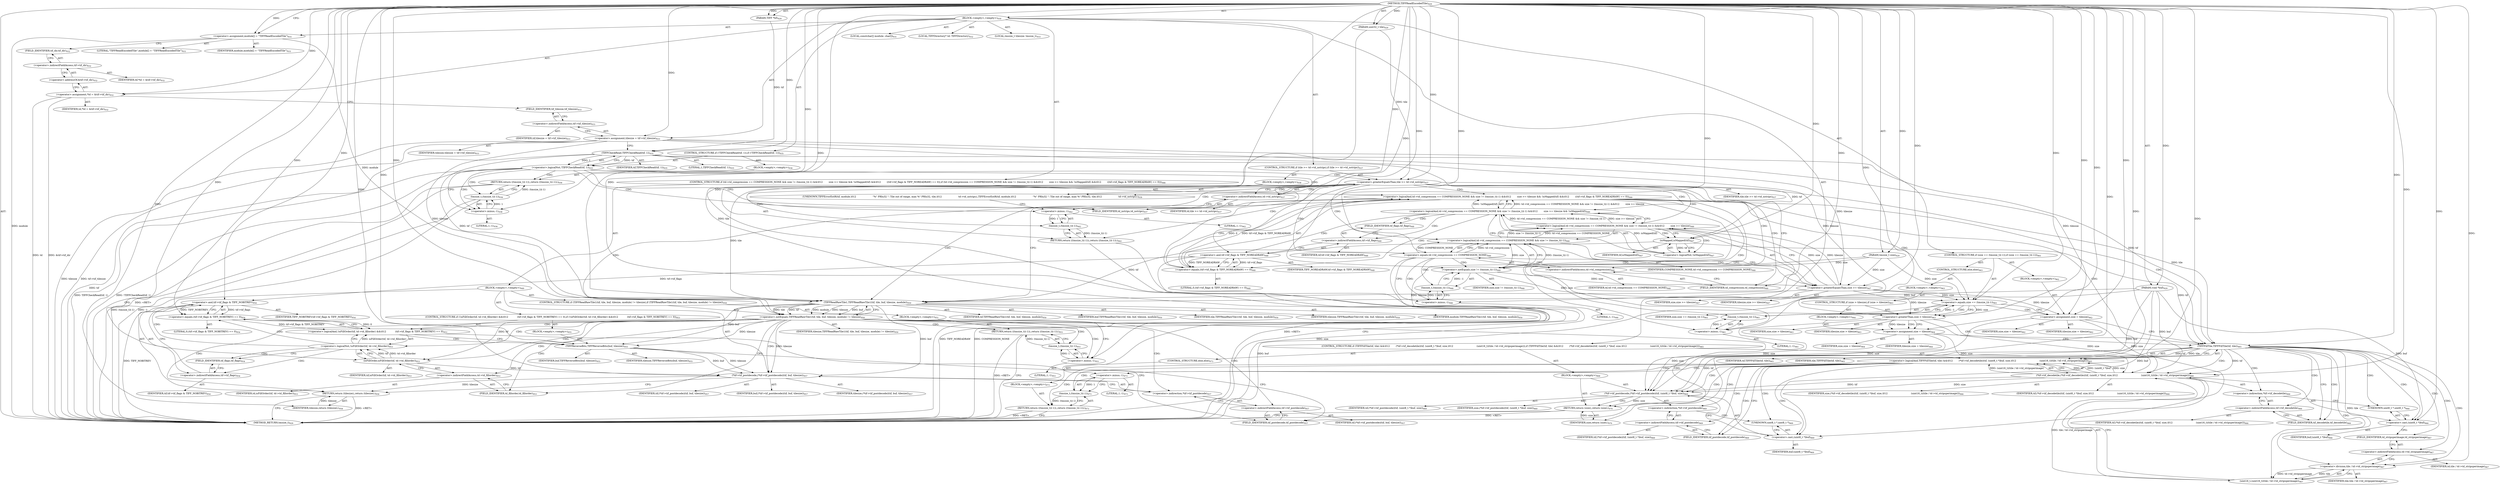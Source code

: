 digraph "TIFFReadEncodedTile" {  
"75968" [label = <(METHOD,TIFFReadEncodedTile)<SUB>929</SUB>> ]
"75969" [label = <(PARAM,TIFF *tif)<SUB>929</SUB>> ]
"75970" [label = <(PARAM,uint32_t tile)<SUB>929</SUB>> ]
"75971" [label = <(PARAM,void *buf)<SUB>929</SUB>> ]
"75972" [label = <(PARAM,tmsize_t size)<SUB>929</SUB>> ]
"75973" [label = <(BLOCK,&lt;empty&gt;,&lt;empty&gt;)<SUB>930</SUB>> ]
"75974" [label = <(LOCAL,constchar[] module: char[])<SUB>931</SUB>> ]
"75975" [label = <(&lt;operator&gt;.assignment,module[] = &quot;TIFFReadEncodedTile&quot;)<SUB>931</SUB>> ]
"75976" [label = <(IDENTIFIER,module,module[] = &quot;TIFFReadEncodedTile&quot;)<SUB>931</SUB>> ]
"75977" [label = <(LITERAL,&quot;TIFFReadEncodedTile&quot;,module[] = &quot;TIFFReadEncodedTile&quot;)<SUB>931</SUB>> ]
"75978" [label = <(LOCAL,TIFFDirectory* td: TIFFDirectory)<SUB>932</SUB>> ]
"75979" [label = <(&lt;operator&gt;.assignment,*td = &amp;tif-&gt;tif_dir)<SUB>932</SUB>> ]
"75980" [label = <(IDENTIFIER,td,*td = &amp;tif-&gt;tif_dir)<SUB>932</SUB>> ]
"75981" [label = <(&lt;operator&gt;.addressOf,&amp;tif-&gt;tif_dir)<SUB>932</SUB>> ]
"75982" [label = <(&lt;operator&gt;.indirectFieldAccess,tif-&gt;tif_dir)<SUB>932</SUB>> ]
"75983" [label = <(IDENTIFIER,tif,*td = &amp;tif-&gt;tif_dir)<SUB>932</SUB>> ]
"75984" [label = <(FIELD_IDENTIFIER,tif_dir,tif_dir)<SUB>932</SUB>> ]
"75985" [label = <(LOCAL,tmsize_t tilesize: tmsize_t)<SUB>933</SUB>> ]
"75986" [label = <(&lt;operator&gt;.assignment,tilesize = tif-&gt;tif_tilesize)<SUB>933</SUB>> ]
"75987" [label = <(IDENTIFIER,tilesize,tilesize = tif-&gt;tif_tilesize)<SUB>933</SUB>> ]
"75988" [label = <(&lt;operator&gt;.indirectFieldAccess,tif-&gt;tif_tilesize)<SUB>933</SUB>> ]
"75989" [label = <(IDENTIFIER,tif,tilesize = tif-&gt;tif_tilesize)<SUB>933</SUB>> ]
"75990" [label = <(FIELD_IDENTIFIER,tif_tilesize,tif_tilesize)<SUB>933</SUB>> ]
"75991" [label = <(CONTROL_STRUCTURE,if (!TIFFCheckRead(tif, 1)),if (!TIFFCheckRead(tif, 1)))<SUB>935</SUB>> ]
"75992" [label = <(&lt;operator&gt;.logicalNot,!TIFFCheckRead(tif, 1))<SUB>935</SUB>> ]
"75993" [label = <(TIFFCheckRead,TIFFCheckRead(tif, 1))<SUB>935</SUB>> ]
"75994" [label = <(IDENTIFIER,tif,TIFFCheckRead(tif, 1))<SUB>935</SUB>> ]
"75995" [label = <(LITERAL,1,TIFFCheckRead(tif, 1))<SUB>935</SUB>> ]
"75996" [label = <(BLOCK,&lt;empty&gt;,&lt;empty&gt;)<SUB>936</SUB>> ]
"75997" [label = <(RETURN,return ((tmsize_t)(-1));,return ((tmsize_t)(-1));)<SUB>936</SUB>> ]
"75998" [label = <(tmsize_t,(tmsize_t)(-1))<SUB>936</SUB>> ]
"75999" [label = <(&lt;operator&gt;.minus,-1)<SUB>936</SUB>> ]
"76000" [label = <(LITERAL,1,-1)<SUB>936</SUB>> ]
"76001" [label = <(CONTROL_STRUCTURE,if (tile &gt;= td-&gt;td_nstrips),if (tile &gt;= td-&gt;td_nstrips))<SUB>937</SUB>> ]
"76002" [label = <(&lt;operator&gt;.greaterEqualsThan,tile &gt;= td-&gt;td_nstrips)<SUB>937</SUB>> ]
"76003" [label = <(IDENTIFIER,tile,tile &gt;= td-&gt;td_nstrips)<SUB>937</SUB>> ]
"76004" [label = <(&lt;operator&gt;.indirectFieldAccess,td-&gt;td_nstrips)<SUB>937</SUB>> ]
"76005" [label = <(IDENTIFIER,td,tile &gt;= td-&gt;td_nstrips)<SUB>937</SUB>> ]
"76006" [label = <(FIELD_IDENTIFIER,td_nstrips,td_nstrips)<SUB>937</SUB>> ]
"76007" [label = <(BLOCK,&lt;empty&gt;,&lt;empty&gt;)<SUB>938</SUB>> ]
"76008" [label = <(UNKNOWN,TIFFErrorExtR(tif, module,\012                      &quot;%&quot; PRIu32 &quot;: Tile out of range, max %&quot; PRIu32, tile,\012                      td-&gt;td_nstrips);,TIFFErrorExtR(tif, module,\012                      &quot;%&quot; PRIu32 &quot;: Tile out of range, max %&quot; PRIu32, tile,\012                      td-&gt;td_nstrips);)<SUB>939</SUB>> ]
"76009" [label = <(RETURN,return ((tmsize_t)(-1));,return ((tmsize_t)(-1));)<SUB>942</SUB>> ]
"76010" [label = <(tmsize_t,(tmsize_t)(-1))<SUB>942</SUB>> ]
"76011" [label = <(&lt;operator&gt;.minus,-1)<SUB>942</SUB>> ]
"76012" [label = <(LITERAL,1,-1)<SUB>942</SUB>> ]
"76013" [label = <(CONTROL_STRUCTURE,if (td-&gt;td_compression == COMPRESSION_NONE &amp;&amp; size != (tmsize_t)(-1) &amp;&amp;\012        size &gt;= tilesize &amp;&amp; !isMapped(tif) &amp;&amp;\012        ((tif-&gt;tif_flags &amp; TIFF_NOREADRAW) == 0)),if (td-&gt;td_compression == COMPRESSION_NONE &amp;&amp; size != (tmsize_t)(-1) &amp;&amp;\012        size &gt;= tilesize &amp;&amp; !isMapped(tif) &amp;&amp;\012        ((tif-&gt;tif_flags &amp; TIFF_NOREADRAW) == 0)))<SUB>946</SUB>> ]
"76014" [label = <(&lt;operator&gt;.logicalAnd,td-&gt;td_compression == COMPRESSION_NONE &amp;&amp; size != (tmsize_t)(-1) &amp;&amp;\012        size &gt;= tilesize &amp;&amp; !isMapped(tif) &amp;&amp;\012        ((tif-&gt;tif_flags &amp; TIFF_NOREADRAW) == 0))<SUB>946</SUB>> ]
"76015" [label = <(&lt;operator&gt;.logicalAnd,td-&gt;td_compression == COMPRESSION_NONE &amp;&amp; size != (tmsize_t)(-1) &amp;&amp;\012        size &gt;= tilesize &amp;&amp; !isMapped(tif))<SUB>946</SUB>> ]
"76016" [label = <(&lt;operator&gt;.logicalAnd,td-&gt;td_compression == COMPRESSION_NONE &amp;&amp; size != (tmsize_t)(-1) &amp;&amp;\012        size &gt;= tilesize)<SUB>946</SUB>> ]
"76017" [label = <(&lt;operator&gt;.logicalAnd,td-&gt;td_compression == COMPRESSION_NONE &amp;&amp; size != (tmsize_t)(-1))<SUB>946</SUB>> ]
"76018" [label = <(&lt;operator&gt;.equals,td-&gt;td_compression == COMPRESSION_NONE)<SUB>946</SUB>> ]
"76019" [label = <(&lt;operator&gt;.indirectFieldAccess,td-&gt;td_compression)<SUB>946</SUB>> ]
"76020" [label = <(IDENTIFIER,td,td-&gt;td_compression == COMPRESSION_NONE)<SUB>946</SUB>> ]
"76021" [label = <(FIELD_IDENTIFIER,td_compression,td_compression)<SUB>946</SUB>> ]
"76022" [label = <(IDENTIFIER,COMPRESSION_NONE,td-&gt;td_compression == COMPRESSION_NONE)<SUB>946</SUB>> ]
"76023" [label = <(&lt;operator&gt;.notEquals,size != (tmsize_t)(-1))<SUB>946</SUB>> ]
"76024" [label = <(IDENTIFIER,size,size != (tmsize_t)(-1))<SUB>946</SUB>> ]
"76025" [label = <(tmsize_t,(tmsize_t)(-1))<SUB>946</SUB>> ]
"76026" [label = <(&lt;operator&gt;.minus,-1)<SUB>946</SUB>> ]
"76027" [label = <(LITERAL,1,-1)<SUB>946</SUB>> ]
"76028" [label = <(&lt;operator&gt;.greaterEqualsThan,size &gt;= tilesize)<SUB>947</SUB>> ]
"76029" [label = <(IDENTIFIER,size,size &gt;= tilesize)<SUB>947</SUB>> ]
"76030" [label = <(IDENTIFIER,tilesize,size &gt;= tilesize)<SUB>947</SUB>> ]
"76031" [label = <(&lt;operator&gt;.logicalNot,!isMapped(tif))<SUB>947</SUB>> ]
"76032" [label = <(isMapped,isMapped(tif))<SUB>947</SUB>> ]
"76033" [label = <(IDENTIFIER,tif,isMapped(tif))<SUB>947</SUB>> ]
"76034" [label = <(&lt;operator&gt;.equals,(tif-&gt;tif_flags &amp; TIFF_NOREADRAW) == 0)<SUB>948</SUB>> ]
"76035" [label = <(&lt;operator&gt;.and,tif-&gt;tif_flags &amp; TIFF_NOREADRAW)<SUB>948</SUB>> ]
"76036" [label = <(&lt;operator&gt;.indirectFieldAccess,tif-&gt;tif_flags)<SUB>948</SUB>> ]
"76037" [label = <(IDENTIFIER,tif,tif-&gt;tif_flags &amp; TIFF_NOREADRAW)<SUB>948</SUB>> ]
"76038" [label = <(FIELD_IDENTIFIER,tif_flags,tif_flags)<SUB>948</SUB>> ]
"76039" [label = <(IDENTIFIER,TIFF_NOREADRAW,tif-&gt;tif_flags &amp; TIFF_NOREADRAW)<SUB>948</SUB>> ]
"76040" [label = <(LITERAL,0,(tif-&gt;tif_flags &amp; TIFF_NOREADRAW) == 0)<SUB>948</SUB>> ]
"76041" [label = <(BLOCK,&lt;empty&gt;,&lt;empty&gt;)<SUB>949</SUB>> ]
"76042" [label = <(CONTROL_STRUCTURE,if (TIFFReadRawTile1(tif, tile, buf, tilesize, module) != tilesize),if (TIFFReadRawTile1(tif, tile, buf, tilesize, module) != tilesize))<SUB>950</SUB>> ]
"76043" [label = <(&lt;operator&gt;.notEquals,TIFFReadRawTile1(tif, tile, buf, tilesize, module) != tilesize)<SUB>950</SUB>> ]
"76044" [label = <(TIFFReadRawTile1,TIFFReadRawTile1(tif, tile, buf, tilesize, module))<SUB>950</SUB>> ]
"76045" [label = <(IDENTIFIER,tif,TIFFReadRawTile1(tif, tile, buf, tilesize, module))<SUB>950</SUB>> ]
"76046" [label = <(IDENTIFIER,tile,TIFFReadRawTile1(tif, tile, buf, tilesize, module))<SUB>950</SUB>> ]
"76047" [label = <(IDENTIFIER,buf,TIFFReadRawTile1(tif, tile, buf, tilesize, module))<SUB>950</SUB>> ]
"76048" [label = <(IDENTIFIER,tilesize,TIFFReadRawTile1(tif, tile, buf, tilesize, module))<SUB>950</SUB>> ]
"76049" [label = <(IDENTIFIER,module,TIFFReadRawTile1(tif, tile, buf, tilesize, module))<SUB>950</SUB>> ]
"76050" [label = <(IDENTIFIER,tilesize,TIFFReadRawTile1(tif, tile, buf, tilesize, module) != tilesize)<SUB>950</SUB>> ]
"76051" [label = <(BLOCK,&lt;empty&gt;,&lt;empty&gt;)<SUB>951</SUB>> ]
"76052" [label = <(RETURN,return ((tmsize_t)(-1));,return ((tmsize_t)(-1));)<SUB>951</SUB>> ]
"76053" [label = <(tmsize_t,(tmsize_t)(-1))<SUB>951</SUB>> ]
"76054" [label = <(&lt;operator&gt;.minus,-1)<SUB>951</SUB>> ]
"76055" [label = <(LITERAL,1,-1)<SUB>951</SUB>> ]
"76056" [label = <(CONTROL_STRUCTURE,if (!isFillOrder(tif, td-&gt;td_fillorder) &amp;&amp;\012            (tif-&gt;tif_flags &amp; TIFF_NOBITREV) == 0),if (!isFillOrder(tif, td-&gt;td_fillorder) &amp;&amp;\012            (tif-&gt;tif_flags &amp; TIFF_NOBITREV) == 0))<SUB>953</SUB>> ]
"76057" [label = <(&lt;operator&gt;.logicalAnd,!isFillOrder(tif, td-&gt;td_fillorder) &amp;&amp;\012            (tif-&gt;tif_flags &amp; TIFF_NOBITREV) == 0)<SUB>953</SUB>> ]
"76058" [label = <(&lt;operator&gt;.logicalNot,!isFillOrder(tif, td-&gt;td_fillorder))<SUB>953</SUB>> ]
"76059" [label = <(isFillOrder,isFillOrder(tif, td-&gt;td_fillorder))<SUB>953</SUB>> ]
"76060" [label = <(IDENTIFIER,tif,isFillOrder(tif, td-&gt;td_fillorder))<SUB>953</SUB>> ]
"76061" [label = <(&lt;operator&gt;.indirectFieldAccess,td-&gt;td_fillorder)<SUB>953</SUB>> ]
"76062" [label = <(IDENTIFIER,td,isFillOrder(tif, td-&gt;td_fillorder))<SUB>953</SUB>> ]
"76063" [label = <(FIELD_IDENTIFIER,td_fillorder,td_fillorder)<SUB>953</SUB>> ]
"76064" [label = <(&lt;operator&gt;.equals,(tif-&gt;tif_flags &amp; TIFF_NOBITREV) == 0)<SUB>954</SUB>> ]
"76065" [label = <(&lt;operator&gt;.and,tif-&gt;tif_flags &amp; TIFF_NOBITREV)<SUB>954</SUB>> ]
"76066" [label = <(&lt;operator&gt;.indirectFieldAccess,tif-&gt;tif_flags)<SUB>954</SUB>> ]
"76067" [label = <(IDENTIFIER,tif,tif-&gt;tif_flags &amp; TIFF_NOBITREV)<SUB>954</SUB>> ]
"76068" [label = <(FIELD_IDENTIFIER,tif_flags,tif_flags)<SUB>954</SUB>> ]
"76069" [label = <(IDENTIFIER,TIFF_NOBITREV,tif-&gt;tif_flags &amp; TIFF_NOBITREV)<SUB>954</SUB>> ]
"76070" [label = <(LITERAL,0,(tif-&gt;tif_flags &amp; TIFF_NOBITREV) == 0)<SUB>954</SUB>> ]
"76071" [label = <(BLOCK,&lt;empty&gt;,&lt;empty&gt;)<SUB>955</SUB>> ]
"76072" [label = <(TIFFReverseBits,TIFFReverseBits(buf, tilesize))<SUB>955</SUB>> ]
"76073" [label = <(IDENTIFIER,buf,TIFFReverseBits(buf, tilesize))<SUB>955</SUB>> ]
"76074" [label = <(IDENTIFIER,tilesize,TIFFReverseBits(buf, tilesize))<SUB>955</SUB>> ]
"76075" [label = <(*tif-&gt;tif_postdecode,(*tif-&gt;tif_postdecode)(tif, buf, tilesize))<SUB>957</SUB>> ]
"76076" [label = <(&lt;operator&gt;.indirection,*tif-&gt;tif_postdecode)<SUB>957</SUB>> ]
"76077" [label = <(&lt;operator&gt;.indirectFieldAccess,tif-&gt;tif_postdecode)<SUB>957</SUB>> ]
"76078" [label = <(IDENTIFIER,tif,(*tif-&gt;tif_postdecode)(tif, buf, tilesize))<SUB>957</SUB>> ]
"76079" [label = <(FIELD_IDENTIFIER,tif_postdecode,tif_postdecode)<SUB>957</SUB>> ]
"76080" [label = <(IDENTIFIER,tif,(*tif-&gt;tif_postdecode)(tif, buf, tilesize))<SUB>957</SUB>> ]
"76081" [label = <(IDENTIFIER,buf,(*tif-&gt;tif_postdecode)(tif, buf, tilesize))<SUB>957</SUB>> ]
"76082" [label = <(IDENTIFIER,tilesize,(*tif-&gt;tif_postdecode)(tif, buf, tilesize))<SUB>957</SUB>> ]
"76083" [label = <(RETURN,return (tilesize);,return (tilesize);)<SUB>958</SUB>> ]
"76084" [label = <(IDENTIFIER,tilesize,return (tilesize);)<SUB>958</SUB>> ]
"76085" [label = <(CONTROL_STRUCTURE,if (size == (tmsize_t)(-1)),if (size == (tmsize_t)(-1)))<SUB>961</SUB>> ]
"76086" [label = <(&lt;operator&gt;.equals,size == (tmsize_t)(-1))<SUB>961</SUB>> ]
"76087" [label = <(IDENTIFIER,size,size == (tmsize_t)(-1))<SUB>961</SUB>> ]
"76088" [label = <(tmsize_t,(tmsize_t)(-1))<SUB>961</SUB>> ]
"76089" [label = <(&lt;operator&gt;.minus,-1)<SUB>961</SUB>> ]
"76090" [label = <(LITERAL,1,-1)<SUB>961</SUB>> ]
"76091" [label = <(BLOCK,&lt;empty&gt;,&lt;empty&gt;)<SUB>962</SUB>> ]
"76092" [label = <(&lt;operator&gt;.assignment,size = tilesize)<SUB>962</SUB>> ]
"76093" [label = <(IDENTIFIER,size,size = tilesize)<SUB>962</SUB>> ]
"76094" [label = <(IDENTIFIER,tilesize,size = tilesize)<SUB>962</SUB>> ]
"76095" [label = <(CONTROL_STRUCTURE,else,else)<SUB>963</SUB>> ]
"76096" [label = <(BLOCK,&lt;empty&gt;,&lt;empty&gt;)<SUB>963</SUB>> ]
"76097" [label = <(CONTROL_STRUCTURE,if (size &gt; tilesize),if (size &gt; tilesize))<SUB>963</SUB>> ]
"76098" [label = <(&lt;operator&gt;.greaterThan,size &gt; tilesize)<SUB>963</SUB>> ]
"76099" [label = <(IDENTIFIER,size,size &gt; tilesize)<SUB>963</SUB>> ]
"76100" [label = <(IDENTIFIER,tilesize,size &gt; tilesize)<SUB>963</SUB>> ]
"76101" [label = <(BLOCK,&lt;empty&gt;,&lt;empty&gt;)<SUB>964</SUB>> ]
"76102" [label = <(&lt;operator&gt;.assignment,size = tilesize)<SUB>964</SUB>> ]
"76103" [label = <(IDENTIFIER,size,size = tilesize)<SUB>964</SUB>> ]
"76104" [label = <(IDENTIFIER,tilesize,size = tilesize)<SUB>964</SUB>> ]
"76105" [label = <(CONTROL_STRUCTURE,if (TIFFFillTile(tif, tile) &amp;&amp;\012        (*tif-&gt;tif_decodetile)(tif, (uint8_t *)buf, size,\012                               (uint16_t)(tile / td-&gt;td_stripsperimage))),if (TIFFFillTile(tif, tile) &amp;&amp;\012        (*tif-&gt;tif_decodetile)(tif, (uint8_t *)buf, size,\012                               (uint16_t)(tile / td-&gt;td_stripsperimage))))<SUB>965</SUB>> ]
"76106" [label = <(&lt;operator&gt;.logicalAnd,TIFFFillTile(tif, tile) &amp;&amp;\012        (*tif-&gt;tif_decodetile)(tif, (uint8_t *)buf, size,\012                               (uint16_t)(tile / td-&gt;td_stripsperimage)))<SUB>965</SUB>> ]
"76107" [label = <(TIFFFillTile,TIFFFillTile(tif, tile))<SUB>965</SUB>> ]
"76108" [label = <(IDENTIFIER,tif,TIFFFillTile(tif, tile))<SUB>965</SUB>> ]
"76109" [label = <(IDENTIFIER,tile,TIFFFillTile(tif, tile))<SUB>965</SUB>> ]
"76110" [label = <(*tif-&gt;tif_decodetile,(*tif-&gt;tif_decodetile)(tif, (uint8_t *)buf, size,\012                               (uint16_t)(tile / td-&gt;td_stripsperimage)))<SUB>966</SUB>> ]
"76111" [label = <(&lt;operator&gt;.indirection,*tif-&gt;tif_decodetile)<SUB>966</SUB>> ]
"76112" [label = <(&lt;operator&gt;.indirectFieldAccess,tif-&gt;tif_decodetile)<SUB>966</SUB>> ]
"76113" [label = <(IDENTIFIER,tif,(*tif-&gt;tif_decodetile)(tif, (uint8_t *)buf, size,\012                               (uint16_t)(tile / td-&gt;td_stripsperimage)))<SUB>966</SUB>> ]
"76114" [label = <(FIELD_IDENTIFIER,tif_decodetile,tif_decodetile)<SUB>966</SUB>> ]
"76115" [label = <(IDENTIFIER,tif,(*tif-&gt;tif_decodetile)(tif, (uint8_t *)buf, size,\012                               (uint16_t)(tile / td-&gt;td_stripsperimage)))<SUB>966</SUB>> ]
"76116" [label = <(&lt;operator&gt;.cast,(uint8_t *)buf)<SUB>966</SUB>> ]
"76117" [label = <(UNKNOWN,uint8_t *,uint8_t *)<SUB>966</SUB>> ]
"76118" [label = <(IDENTIFIER,buf,(uint8_t *)buf)<SUB>966</SUB>> ]
"76119" [label = <(IDENTIFIER,size,(*tif-&gt;tif_decodetile)(tif, (uint8_t *)buf, size,\012                               (uint16_t)(tile / td-&gt;td_stripsperimage)))<SUB>966</SUB>> ]
"76120" [label = <(uint16_t,(uint16_t)(tile / td-&gt;td_stripsperimage))<SUB>967</SUB>> ]
"76121" [label = <(&lt;operator&gt;.division,tile / td-&gt;td_stripsperimage)<SUB>967</SUB>> ]
"76122" [label = <(IDENTIFIER,tile,tile / td-&gt;td_stripsperimage)<SUB>967</SUB>> ]
"76123" [label = <(&lt;operator&gt;.indirectFieldAccess,td-&gt;td_stripsperimage)<SUB>967</SUB>> ]
"76124" [label = <(IDENTIFIER,td,tile / td-&gt;td_stripsperimage)<SUB>967</SUB>> ]
"76125" [label = <(FIELD_IDENTIFIER,td_stripsperimage,td_stripsperimage)<SUB>967</SUB>> ]
"76126" [label = <(BLOCK,&lt;empty&gt;,&lt;empty&gt;)<SUB>968</SUB>> ]
"76127" [label = <(*tif-&gt;tif_postdecode,(*tif-&gt;tif_postdecode)(tif, (uint8_t *)buf, size))<SUB>969</SUB>> ]
"76128" [label = <(&lt;operator&gt;.indirection,*tif-&gt;tif_postdecode)<SUB>969</SUB>> ]
"76129" [label = <(&lt;operator&gt;.indirectFieldAccess,tif-&gt;tif_postdecode)<SUB>969</SUB>> ]
"76130" [label = <(IDENTIFIER,tif,(*tif-&gt;tif_postdecode)(tif, (uint8_t *)buf, size))<SUB>969</SUB>> ]
"76131" [label = <(FIELD_IDENTIFIER,tif_postdecode,tif_postdecode)<SUB>969</SUB>> ]
"76132" [label = <(IDENTIFIER,tif,(*tif-&gt;tif_postdecode)(tif, (uint8_t *)buf, size))<SUB>969</SUB>> ]
"76133" [label = <(&lt;operator&gt;.cast,(uint8_t *)buf)<SUB>969</SUB>> ]
"76134" [label = <(UNKNOWN,uint8_t *,uint8_t *)<SUB>969</SUB>> ]
"76135" [label = <(IDENTIFIER,buf,(uint8_t *)buf)<SUB>969</SUB>> ]
"76136" [label = <(IDENTIFIER,size,(*tif-&gt;tif_postdecode)(tif, (uint8_t *)buf, size))<SUB>969</SUB>> ]
"76137" [label = <(RETURN,return (size);,return (size);)<SUB>970</SUB>> ]
"76138" [label = <(IDENTIFIER,size,return (size);)<SUB>970</SUB>> ]
"76139" [label = <(CONTROL_STRUCTURE,else,else)<SUB>973</SUB>> ]
"76140" [label = <(BLOCK,&lt;empty&gt;,&lt;empty&gt;)<SUB>973</SUB>> ]
"76141" [label = <(RETURN,return ((tmsize_t)(-1));,return ((tmsize_t)(-1));)<SUB>973</SUB>> ]
"76142" [label = <(tmsize_t,(tmsize_t)(-1))<SUB>973</SUB>> ]
"76143" [label = <(&lt;operator&gt;.minus,-1)<SUB>973</SUB>> ]
"76144" [label = <(LITERAL,1,-1)<SUB>973</SUB>> ]
"76145" [label = <(METHOD_RETURN,tmsize_t)<SUB>929</SUB>> ]
  "75968" -> "75969"  [ label = "AST: "] 
  "75968" -> "75970"  [ label = "AST: "] 
  "75968" -> "75971"  [ label = "AST: "] 
  "75968" -> "75972"  [ label = "AST: "] 
  "75968" -> "75973"  [ label = "AST: "] 
  "75968" -> "76145"  [ label = "AST: "] 
  "75973" -> "75974"  [ label = "AST: "] 
  "75973" -> "75975"  [ label = "AST: "] 
  "75973" -> "75978"  [ label = "AST: "] 
  "75973" -> "75979"  [ label = "AST: "] 
  "75973" -> "75985"  [ label = "AST: "] 
  "75973" -> "75986"  [ label = "AST: "] 
  "75973" -> "75991"  [ label = "AST: "] 
  "75973" -> "76001"  [ label = "AST: "] 
  "75973" -> "76013"  [ label = "AST: "] 
  "75973" -> "76085"  [ label = "AST: "] 
  "75973" -> "76105"  [ label = "AST: "] 
  "75975" -> "75976"  [ label = "AST: "] 
  "75975" -> "75977"  [ label = "AST: "] 
  "75979" -> "75980"  [ label = "AST: "] 
  "75979" -> "75981"  [ label = "AST: "] 
  "75981" -> "75982"  [ label = "AST: "] 
  "75982" -> "75983"  [ label = "AST: "] 
  "75982" -> "75984"  [ label = "AST: "] 
  "75986" -> "75987"  [ label = "AST: "] 
  "75986" -> "75988"  [ label = "AST: "] 
  "75988" -> "75989"  [ label = "AST: "] 
  "75988" -> "75990"  [ label = "AST: "] 
  "75991" -> "75992"  [ label = "AST: "] 
  "75991" -> "75996"  [ label = "AST: "] 
  "75992" -> "75993"  [ label = "AST: "] 
  "75993" -> "75994"  [ label = "AST: "] 
  "75993" -> "75995"  [ label = "AST: "] 
  "75996" -> "75997"  [ label = "AST: "] 
  "75997" -> "75998"  [ label = "AST: "] 
  "75998" -> "75999"  [ label = "AST: "] 
  "75999" -> "76000"  [ label = "AST: "] 
  "76001" -> "76002"  [ label = "AST: "] 
  "76001" -> "76007"  [ label = "AST: "] 
  "76002" -> "76003"  [ label = "AST: "] 
  "76002" -> "76004"  [ label = "AST: "] 
  "76004" -> "76005"  [ label = "AST: "] 
  "76004" -> "76006"  [ label = "AST: "] 
  "76007" -> "76008"  [ label = "AST: "] 
  "76007" -> "76009"  [ label = "AST: "] 
  "76009" -> "76010"  [ label = "AST: "] 
  "76010" -> "76011"  [ label = "AST: "] 
  "76011" -> "76012"  [ label = "AST: "] 
  "76013" -> "76014"  [ label = "AST: "] 
  "76013" -> "76041"  [ label = "AST: "] 
  "76014" -> "76015"  [ label = "AST: "] 
  "76014" -> "76034"  [ label = "AST: "] 
  "76015" -> "76016"  [ label = "AST: "] 
  "76015" -> "76031"  [ label = "AST: "] 
  "76016" -> "76017"  [ label = "AST: "] 
  "76016" -> "76028"  [ label = "AST: "] 
  "76017" -> "76018"  [ label = "AST: "] 
  "76017" -> "76023"  [ label = "AST: "] 
  "76018" -> "76019"  [ label = "AST: "] 
  "76018" -> "76022"  [ label = "AST: "] 
  "76019" -> "76020"  [ label = "AST: "] 
  "76019" -> "76021"  [ label = "AST: "] 
  "76023" -> "76024"  [ label = "AST: "] 
  "76023" -> "76025"  [ label = "AST: "] 
  "76025" -> "76026"  [ label = "AST: "] 
  "76026" -> "76027"  [ label = "AST: "] 
  "76028" -> "76029"  [ label = "AST: "] 
  "76028" -> "76030"  [ label = "AST: "] 
  "76031" -> "76032"  [ label = "AST: "] 
  "76032" -> "76033"  [ label = "AST: "] 
  "76034" -> "76035"  [ label = "AST: "] 
  "76034" -> "76040"  [ label = "AST: "] 
  "76035" -> "76036"  [ label = "AST: "] 
  "76035" -> "76039"  [ label = "AST: "] 
  "76036" -> "76037"  [ label = "AST: "] 
  "76036" -> "76038"  [ label = "AST: "] 
  "76041" -> "76042"  [ label = "AST: "] 
  "76041" -> "76056"  [ label = "AST: "] 
  "76041" -> "76075"  [ label = "AST: "] 
  "76041" -> "76083"  [ label = "AST: "] 
  "76042" -> "76043"  [ label = "AST: "] 
  "76042" -> "76051"  [ label = "AST: "] 
  "76043" -> "76044"  [ label = "AST: "] 
  "76043" -> "76050"  [ label = "AST: "] 
  "76044" -> "76045"  [ label = "AST: "] 
  "76044" -> "76046"  [ label = "AST: "] 
  "76044" -> "76047"  [ label = "AST: "] 
  "76044" -> "76048"  [ label = "AST: "] 
  "76044" -> "76049"  [ label = "AST: "] 
  "76051" -> "76052"  [ label = "AST: "] 
  "76052" -> "76053"  [ label = "AST: "] 
  "76053" -> "76054"  [ label = "AST: "] 
  "76054" -> "76055"  [ label = "AST: "] 
  "76056" -> "76057"  [ label = "AST: "] 
  "76056" -> "76071"  [ label = "AST: "] 
  "76057" -> "76058"  [ label = "AST: "] 
  "76057" -> "76064"  [ label = "AST: "] 
  "76058" -> "76059"  [ label = "AST: "] 
  "76059" -> "76060"  [ label = "AST: "] 
  "76059" -> "76061"  [ label = "AST: "] 
  "76061" -> "76062"  [ label = "AST: "] 
  "76061" -> "76063"  [ label = "AST: "] 
  "76064" -> "76065"  [ label = "AST: "] 
  "76064" -> "76070"  [ label = "AST: "] 
  "76065" -> "76066"  [ label = "AST: "] 
  "76065" -> "76069"  [ label = "AST: "] 
  "76066" -> "76067"  [ label = "AST: "] 
  "76066" -> "76068"  [ label = "AST: "] 
  "76071" -> "76072"  [ label = "AST: "] 
  "76072" -> "76073"  [ label = "AST: "] 
  "76072" -> "76074"  [ label = "AST: "] 
  "76075" -> "76076"  [ label = "AST: "] 
  "76075" -> "76080"  [ label = "AST: "] 
  "76075" -> "76081"  [ label = "AST: "] 
  "76075" -> "76082"  [ label = "AST: "] 
  "76076" -> "76077"  [ label = "AST: "] 
  "76077" -> "76078"  [ label = "AST: "] 
  "76077" -> "76079"  [ label = "AST: "] 
  "76083" -> "76084"  [ label = "AST: "] 
  "76085" -> "76086"  [ label = "AST: "] 
  "76085" -> "76091"  [ label = "AST: "] 
  "76085" -> "76095"  [ label = "AST: "] 
  "76086" -> "76087"  [ label = "AST: "] 
  "76086" -> "76088"  [ label = "AST: "] 
  "76088" -> "76089"  [ label = "AST: "] 
  "76089" -> "76090"  [ label = "AST: "] 
  "76091" -> "76092"  [ label = "AST: "] 
  "76092" -> "76093"  [ label = "AST: "] 
  "76092" -> "76094"  [ label = "AST: "] 
  "76095" -> "76096"  [ label = "AST: "] 
  "76096" -> "76097"  [ label = "AST: "] 
  "76097" -> "76098"  [ label = "AST: "] 
  "76097" -> "76101"  [ label = "AST: "] 
  "76098" -> "76099"  [ label = "AST: "] 
  "76098" -> "76100"  [ label = "AST: "] 
  "76101" -> "76102"  [ label = "AST: "] 
  "76102" -> "76103"  [ label = "AST: "] 
  "76102" -> "76104"  [ label = "AST: "] 
  "76105" -> "76106"  [ label = "AST: "] 
  "76105" -> "76126"  [ label = "AST: "] 
  "76105" -> "76139"  [ label = "AST: "] 
  "76106" -> "76107"  [ label = "AST: "] 
  "76106" -> "76110"  [ label = "AST: "] 
  "76107" -> "76108"  [ label = "AST: "] 
  "76107" -> "76109"  [ label = "AST: "] 
  "76110" -> "76111"  [ label = "AST: "] 
  "76110" -> "76115"  [ label = "AST: "] 
  "76110" -> "76116"  [ label = "AST: "] 
  "76110" -> "76119"  [ label = "AST: "] 
  "76110" -> "76120"  [ label = "AST: "] 
  "76111" -> "76112"  [ label = "AST: "] 
  "76112" -> "76113"  [ label = "AST: "] 
  "76112" -> "76114"  [ label = "AST: "] 
  "76116" -> "76117"  [ label = "AST: "] 
  "76116" -> "76118"  [ label = "AST: "] 
  "76120" -> "76121"  [ label = "AST: "] 
  "76121" -> "76122"  [ label = "AST: "] 
  "76121" -> "76123"  [ label = "AST: "] 
  "76123" -> "76124"  [ label = "AST: "] 
  "76123" -> "76125"  [ label = "AST: "] 
  "76126" -> "76127"  [ label = "AST: "] 
  "76126" -> "76137"  [ label = "AST: "] 
  "76127" -> "76128"  [ label = "AST: "] 
  "76127" -> "76132"  [ label = "AST: "] 
  "76127" -> "76133"  [ label = "AST: "] 
  "76127" -> "76136"  [ label = "AST: "] 
  "76128" -> "76129"  [ label = "AST: "] 
  "76129" -> "76130"  [ label = "AST: "] 
  "76129" -> "76131"  [ label = "AST: "] 
  "76133" -> "76134"  [ label = "AST: "] 
  "76133" -> "76135"  [ label = "AST: "] 
  "76137" -> "76138"  [ label = "AST: "] 
  "76139" -> "76140"  [ label = "AST: "] 
  "76140" -> "76141"  [ label = "AST: "] 
  "76141" -> "76142"  [ label = "AST: "] 
  "76142" -> "76143"  [ label = "AST: "] 
  "76143" -> "76144"  [ label = "AST: "] 
  "75975" -> "75984"  [ label = "CFG: "] 
  "75979" -> "75990"  [ label = "CFG: "] 
  "75986" -> "75993"  [ label = "CFG: "] 
  "75981" -> "75979"  [ label = "CFG: "] 
  "75988" -> "75986"  [ label = "CFG: "] 
  "75992" -> "75999"  [ label = "CFG: "] 
  "75992" -> "76006"  [ label = "CFG: "] 
  "76002" -> "76008"  [ label = "CFG: "] 
  "76002" -> "76021"  [ label = "CFG: "] 
  "76014" -> "76044"  [ label = "CFG: "] 
  "76014" -> "76089"  [ label = "CFG: "] 
  "76086" -> "76092"  [ label = "CFG: "] 
  "76086" -> "76098"  [ label = "CFG: "] 
  "76106" -> "76131"  [ label = "CFG: "] 
  "76106" -> "76143"  [ label = "CFG: "] 
  "75982" -> "75981"  [ label = "CFG: "] 
  "75990" -> "75988"  [ label = "CFG: "] 
  "75993" -> "75992"  [ label = "CFG: "] 
  "75997" -> "76145"  [ label = "CFG: "] 
  "76004" -> "76002"  [ label = "CFG: "] 
  "76008" -> "76011"  [ label = "CFG: "] 
  "76009" -> "76145"  [ label = "CFG: "] 
  "76015" -> "76014"  [ label = "CFG: "] 
  "76015" -> "76038"  [ label = "CFG: "] 
  "76034" -> "76014"  [ label = "CFG: "] 
  "76075" -> "76083"  [ label = "CFG: "] 
  "76083" -> "76145"  [ label = "CFG: "] 
  "76088" -> "76086"  [ label = "CFG: "] 
  "76092" -> "76107"  [ label = "CFG: "] 
  "76107" -> "76106"  [ label = "CFG: "] 
  "76107" -> "76114"  [ label = "CFG: "] 
  "76110" -> "76106"  [ label = "CFG: "] 
  "76127" -> "76137"  [ label = "CFG: "] 
  "76137" -> "76145"  [ label = "CFG: "] 
  "75984" -> "75982"  [ label = "CFG: "] 
  "75998" -> "75997"  [ label = "CFG: "] 
  "76006" -> "76004"  [ label = "CFG: "] 
  "76010" -> "76009"  [ label = "CFG: "] 
  "76016" -> "76015"  [ label = "CFG: "] 
  "76016" -> "76032"  [ label = "CFG: "] 
  "76031" -> "76015"  [ label = "CFG: "] 
  "76035" -> "76034"  [ label = "CFG: "] 
  "76043" -> "76054"  [ label = "CFG: "] 
  "76043" -> "76063"  [ label = "CFG: "] 
  "76057" -> "76072"  [ label = "CFG: "] 
  "76057" -> "76079"  [ label = "CFG: "] 
  "76076" -> "76075"  [ label = "CFG: "] 
  "76089" -> "76088"  [ label = "CFG: "] 
  "76111" -> "76117"  [ label = "CFG: "] 
  "76116" -> "76125"  [ label = "CFG: "] 
  "76120" -> "76110"  [ label = "CFG: "] 
  "76128" -> "76134"  [ label = "CFG: "] 
  "76133" -> "76127"  [ label = "CFG: "] 
  "76141" -> "76145"  [ label = "CFG: "] 
  "75999" -> "75998"  [ label = "CFG: "] 
  "76011" -> "76010"  [ label = "CFG: "] 
  "76017" -> "76016"  [ label = "CFG: "] 
  "76017" -> "76028"  [ label = "CFG: "] 
  "76028" -> "76016"  [ label = "CFG: "] 
  "76032" -> "76031"  [ label = "CFG: "] 
  "76036" -> "76035"  [ label = "CFG: "] 
  "76044" -> "76043"  [ label = "CFG: "] 
  "76052" -> "76145"  [ label = "CFG: "] 
  "76058" -> "76057"  [ label = "CFG: "] 
  "76058" -> "76068"  [ label = "CFG: "] 
  "76064" -> "76057"  [ label = "CFG: "] 
  "76072" -> "76079"  [ label = "CFG: "] 
  "76077" -> "76076"  [ label = "CFG: "] 
  "76098" -> "76102"  [ label = "CFG: "] 
  "76098" -> "76107"  [ label = "CFG: "] 
  "76112" -> "76111"  [ label = "CFG: "] 
  "76117" -> "76116"  [ label = "CFG: "] 
  "76121" -> "76120"  [ label = "CFG: "] 
  "76129" -> "76128"  [ label = "CFG: "] 
  "76134" -> "76133"  [ label = "CFG: "] 
  "76142" -> "76141"  [ label = "CFG: "] 
  "76018" -> "76017"  [ label = "CFG: "] 
  "76018" -> "76026"  [ label = "CFG: "] 
  "76023" -> "76017"  [ label = "CFG: "] 
  "76038" -> "76036"  [ label = "CFG: "] 
  "76053" -> "76052"  [ label = "CFG: "] 
  "76059" -> "76058"  [ label = "CFG: "] 
  "76065" -> "76064"  [ label = "CFG: "] 
  "76079" -> "76077"  [ label = "CFG: "] 
  "76102" -> "76107"  [ label = "CFG: "] 
  "76114" -> "76112"  [ label = "CFG: "] 
  "76123" -> "76121"  [ label = "CFG: "] 
  "76131" -> "76129"  [ label = "CFG: "] 
  "76143" -> "76142"  [ label = "CFG: "] 
  "76019" -> "76018"  [ label = "CFG: "] 
  "76025" -> "76023"  [ label = "CFG: "] 
  "76054" -> "76053"  [ label = "CFG: "] 
  "76061" -> "76059"  [ label = "CFG: "] 
  "76066" -> "76065"  [ label = "CFG: "] 
  "76125" -> "76123"  [ label = "CFG: "] 
  "76021" -> "76019"  [ label = "CFG: "] 
  "76026" -> "76025"  [ label = "CFG: "] 
  "76063" -> "76061"  [ label = "CFG: "] 
  "76068" -> "76066"  [ label = "CFG: "] 
  "75968" -> "75975"  [ label = "CFG: "] 
  "76141" -> "76145"  [ label = "DDG: &lt;RET&gt;"] 
  "75997" -> "76145"  [ label = "DDG: &lt;RET&gt;"] 
  "76083" -> "76145"  [ label = "DDG: &lt;RET&gt;"] 
  "76009" -> "76145"  [ label = "DDG: &lt;RET&gt;"] 
  "76052" -> "76145"  [ label = "DDG: &lt;RET&gt;"] 
  "76137" -> "76145"  [ label = "DDG: &lt;RET&gt;"] 
  "75970" -> "76145"  [ label = "DDG: tile"] 
  "75971" -> "76145"  [ label = "DDG: buf"] 
  "75972" -> "76145"  [ label = "DDG: size"] 
  "75975" -> "76145"  [ label = "DDG: module"] 
  "75979" -> "76145"  [ label = "DDG: td"] 
  "75979" -> "76145"  [ label = "DDG: &amp;tif-&gt;tif_dir"] 
  "75986" -> "76145"  [ label = "DDG: tilesize"] 
  "75986" -> "76145"  [ label = "DDG: tif-&gt;tif_tilesize"] 
  "75993" -> "76145"  [ label = "DDG: tif"] 
  "75992" -> "76145"  [ label = "DDG: TIFFCheckRead(tif, 1)"] 
  "75992" -> "76145"  [ label = "DDG: !TIFFCheckRead(tif, 1)"] 
  "75998" -> "76145"  [ label = "DDG: -1"] 
  "75998" -> "76145"  [ label = "DDG: (tmsize_t)(-1)"] 
  "76035" -> "76145"  [ label = "DDG: TIFF_NOREADRAW"] 
  "76065" -> "76145"  [ label = "DDG: TIFF_NOBITREV"] 
  "76018" -> "76145"  [ label = "DDG: COMPRESSION_NONE"] 
  "75968" -> "75969"  [ label = "DDG: "] 
  "75968" -> "75970"  [ label = "DDG: "] 
  "75968" -> "75971"  [ label = "DDG: "] 
  "75968" -> "75972"  [ label = "DDG: "] 
  "75968" -> "75975"  [ label = "DDG: "] 
  "75968" -> "75979"  [ label = "DDG: "] 
  "75968" -> "75986"  [ label = "DDG: "] 
  "75993" -> "75992"  [ label = "DDG: tif"] 
  "75993" -> "75992"  [ label = "DDG: 1"] 
  "75998" -> "75997"  [ label = "DDG: (tmsize_t)(-1)"] 
  "75970" -> "76002"  [ label = "DDG: tile"] 
  "75968" -> "76002"  [ label = "DDG: "] 
  "76010" -> "76009"  [ label = "DDG: (tmsize_t)(-1)"] 
  "76015" -> "76014"  [ label = "DDG: td-&gt;td_compression == COMPRESSION_NONE &amp;&amp; size != (tmsize_t)(-1) &amp;&amp;\012        size &gt;= tilesize"] 
  "76015" -> "76014"  [ label = "DDG: !isMapped(tif)"] 
  "76034" -> "76014"  [ label = "DDG: tif-&gt;tif_flags &amp; TIFF_NOREADRAW"] 
  "76034" -> "76014"  [ label = "DDG: 0"] 
  "76084" -> "76083"  [ label = "DDG: tilesize"] 
  "76075" -> "76083"  [ label = "DDG: tilesize"] 
  "76023" -> "76086"  [ label = "DDG: size"] 
  "76028" -> "76086"  [ label = "DDG: size"] 
  "75972" -> "76086"  [ label = "DDG: size"] 
  "75968" -> "76086"  [ label = "DDG: "] 
  "76088" -> "76086"  [ label = "DDG: -1"] 
  "75986" -> "76092"  [ label = "DDG: tilesize"] 
  "76028" -> "76092"  [ label = "DDG: tilesize"] 
  "75968" -> "76092"  [ label = "DDG: "] 
  "76107" -> "76106"  [ label = "DDG: tif"] 
  "76107" -> "76106"  [ label = "DDG: tile"] 
  "76110" -> "76106"  [ label = "DDG: tif"] 
  "76110" -> "76106"  [ label = "DDG: (uint8_t *)buf"] 
  "76110" -> "76106"  [ label = "DDG: size"] 
  "76110" -> "76106"  [ label = "DDG: (uint16_t)(tile / td-&gt;td_stripsperimage)"] 
  "76138" -> "76137"  [ label = "DDG: size"] 
  "76127" -> "76137"  [ label = "DDG: size"] 
  "75969" -> "75993"  [ label = "DDG: tif"] 
  "75968" -> "75993"  [ label = "DDG: "] 
  "76016" -> "76015"  [ label = "DDG: td-&gt;td_compression == COMPRESSION_NONE &amp;&amp; size != (tmsize_t)(-1)"] 
  "76016" -> "76015"  [ label = "DDG: size &gt;= tilesize"] 
  "76031" -> "76015"  [ label = "DDG: isMapped(tif)"] 
  "76035" -> "76034"  [ label = "DDG: tif-&gt;tif_flags"] 
  "76035" -> "76034"  [ label = "DDG: TIFF_NOREADRAW"] 
  "75968" -> "76034"  [ label = "DDG: "] 
  "76059" -> "76075"  [ label = "DDG: tif"] 
  "75968" -> "76075"  [ label = "DDG: "] 
  "76044" -> "76075"  [ label = "DDG: buf"] 
  "76072" -> "76075"  [ label = "DDG: buf"] 
  "76043" -> "76075"  [ label = "DDG: tilesize"] 
  "76072" -> "76075"  [ label = "DDG: tilesize"] 
  "75968" -> "76084"  [ label = "DDG: "] 
  "76089" -> "76088"  [ label = "DDG: 1"] 
  "75993" -> "76107"  [ label = "DDG: tif"] 
  "76032" -> "76107"  [ label = "DDG: tif"] 
  "75968" -> "76107"  [ label = "DDG: "] 
  "76002" -> "76107"  [ label = "DDG: tile"] 
  "76107" -> "76110"  [ label = "DDG: tif"] 
  "75968" -> "76110"  [ label = "DDG: "] 
  "75971" -> "76110"  [ label = "DDG: buf"] 
  "76098" -> "76110"  [ label = "DDG: size"] 
  "76102" -> "76110"  [ label = "DDG: size"] 
  "76092" -> "76110"  [ label = "DDG: size"] 
  "76120" -> "76110"  [ label = "DDG: tile / td-&gt;td_stripsperimage"] 
  "76107" -> "76127"  [ label = "DDG: tif"] 
  "76110" -> "76127"  [ label = "DDG: tif"] 
  "75968" -> "76127"  [ label = "DDG: "] 
  "75971" -> "76127"  [ label = "DDG: buf"] 
  "76098" -> "76127"  [ label = "DDG: size"] 
  "76102" -> "76127"  [ label = "DDG: size"] 
  "76092" -> "76127"  [ label = "DDG: size"] 
  "76110" -> "76127"  [ label = "DDG: size"] 
  "75968" -> "76138"  [ label = "DDG: "] 
  "76142" -> "76141"  [ label = "DDG: (tmsize_t)(-1)"] 
  "75999" -> "75998"  [ label = "DDG: 1"] 
  "76011" -> "76010"  [ label = "DDG: 1"] 
  "76017" -> "76016"  [ label = "DDG: td-&gt;td_compression == COMPRESSION_NONE"] 
  "76017" -> "76016"  [ label = "DDG: size != (tmsize_t)(-1)"] 
  "76028" -> "76016"  [ label = "DDG: size"] 
  "76028" -> "76016"  [ label = "DDG: tilesize"] 
  "76032" -> "76031"  [ label = "DDG: tif"] 
  "75968" -> "76035"  [ label = "DDG: "] 
  "76044" -> "76043"  [ label = "DDG: tile"] 
  "76044" -> "76043"  [ label = "DDG: buf"] 
  "76044" -> "76043"  [ label = "DDG: tif"] 
  "76044" -> "76043"  [ label = "DDG: module"] 
  "76044" -> "76043"  [ label = "DDG: tilesize"] 
  "75968" -> "76043"  [ label = "DDG: "] 
  "76053" -> "76052"  [ label = "DDG: (tmsize_t)(-1)"] 
  "76058" -> "76057"  [ label = "DDG: isFillOrder(tif, td-&gt;td_fillorder)"] 
  "76064" -> "76057"  [ label = "DDG: tif-&gt;tif_flags &amp; TIFF_NOBITREV"] 
  "76064" -> "76057"  [ label = "DDG: 0"] 
  "75968" -> "76089"  [ label = "DDG: "] 
  "75971" -> "76116"  [ label = "DDG: buf"] 
  "75968" -> "76116"  [ label = "DDG: "] 
  "76121" -> "76120"  [ label = "DDG: tile"] 
  "76121" -> "76120"  [ label = "DDG: td-&gt;td_stripsperimage"] 
  "75971" -> "76133"  [ label = "DDG: buf"] 
  "75968" -> "76133"  [ label = "DDG: "] 
  "75968" -> "75999"  [ label = "DDG: "] 
  "75968" -> "76011"  [ label = "DDG: "] 
  "76018" -> "76017"  [ label = "DDG: td-&gt;td_compression"] 
  "76018" -> "76017"  [ label = "DDG: COMPRESSION_NONE"] 
  "76023" -> "76017"  [ label = "DDG: size"] 
  "76023" -> "76017"  [ label = "DDG: (tmsize_t)(-1)"] 
  "76023" -> "76028"  [ label = "DDG: size"] 
  "75972" -> "76028"  [ label = "DDG: size"] 
  "75968" -> "76028"  [ label = "DDG: "] 
  "75986" -> "76028"  [ label = "DDG: tilesize"] 
  "75993" -> "76032"  [ label = "DDG: tif"] 
  "75968" -> "76032"  [ label = "DDG: "] 
  "75993" -> "76044"  [ label = "DDG: tif"] 
  "76032" -> "76044"  [ label = "DDG: tif"] 
  "75968" -> "76044"  [ label = "DDG: "] 
  "76002" -> "76044"  [ label = "DDG: tile"] 
  "75971" -> "76044"  [ label = "DDG: buf"] 
  "75986" -> "76044"  [ label = "DDG: tilesize"] 
  "76028" -> "76044"  [ label = "DDG: tilesize"] 
  "75975" -> "76044"  [ label = "DDG: module"] 
  "76059" -> "76058"  [ label = "DDG: tif"] 
  "76059" -> "76058"  [ label = "DDG: td-&gt;td_fillorder"] 
  "76065" -> "76064"  [ label = "DDG: tif-&gt;tif_flags"] 
  "76065" -> "76064"  [ label = "DDG: TIFF_NOBITREV"] 
  "75968" -> "76064"  [ label = "DDG: "] 
  "76044" -> "76072"  [ label = "DDG: buf"] 
  "75968" -> "76072"  [ label = "DDG: "] 
  "76043" -> "76072"  [ label = "DDG: tilesize"] 
  "76086" -> "76098"  [ label = "DDG: size"] 
  "75968" -> "76098"  [ label = "DDG: "] 
  "75986" -> "76098"  [ label = "DDG: tilesize"] 
  "76028" -> "76098"  [ label = "DDG: tilesize"] 
  "76098" -> "76102"  [ label = "DDG: tilesize"] 
  "75968" -> "76102"  [ label = "DDG: "] 
  "76107" -> "76121"  [ label = "DDG: tile"] 
  "75968" -> "76121"  [ label = "DDG: "] 
  "76143" -> "76142"  [ label = "DDG: 1"] 
  "75968" -> "76018"  [ label = "DDG: "] 
  "75972" -> "76023"  [ label = "DDG: size"] 
  "75968" -> "76023"  [ label = "DDG: "] 
  "76025" -> "76023"  [ label = "DDG: -1"] 
  "76054" -> "76053"  [ label = "DDG: 1"] 
  "76044" -> "76059"  [ label = "DDG: tif"] 
  "75968" -> "76059"  [ label = "DDG: "] 
  "76035" -> "76065"  [ label = "DDG: tif-&gt;tif_flags"] 
  "75968" -> "76065"  [ label = "DDG: "] 
  "75968" -> "76143"  [ label = "DDG: "] 
  "76026" -> "76025"  [ label = "DDG: 1"] 
  "75968" -> "76054"  [ label = "DDG: "] 
  "75968" -> "76026"  [ label = "DDG: "] 
  "75992" -> "76004"  [ label = "CDG: "] 
  "75992" -> "75997"  [ label = "CDG: "] 
  "75992" -> "75999"  [ label = "CDG: "] 
  "75992" -> "76006"  [ label = "CDG: "] 
  "75992" -> "75998"  [ label = "CDG: "] 
  "75992" -> "76002"  [ label = "CDG: "] 
  "76002" -> "76019"  [ label = "CDG: "] 
  "76002" -> "76021"  [ label = "CDG: "] 
  "76002" -> "76014"  [ label = "CDG: "] 
  "76002" -> "76018"  [ label = "CDG: "] 
  "76002" -> "76010"  [ label = "CDG: "] 
  "76002" -> "76009"  [ label = "CDG: "] 
  "76002" -> "76015"  [ label = "CDG: "] 
  "76002" -> "76017"  [ label = "CDG: "] 
  "76002" -> "76008"  [ label = "CDG: "] 
  "76002" -> "76011"  [ label = "CDG: "] 
  "76002" -> "76016"  [ label = "CDG: "] 
  "76014" -> "76088"  [ label = "CDG: "] 
  "76014" -> "76086"  [ label = "CDG: "] 
  "76014" -> "76106"  [ label = "CDG: "] 
  "76014" -> "76044"  [ label = "CDG: "] 
  "76014" -> "76089"  [ label = "CDG: "] 
  "76014" -> "76107"  [ label = "CDG: "] 
  "76014" -> "76043"  [ label = "CDG: "] 
  "76086" -> "76098"  [ label = "CDG: "] 
  "76086" -> "76092"  [ label = "CDG: "] 
  "76106" -> "76128"  [ label = "CDG: "] 
  "76106" -> "76142"  [ label = "CDG: "] 
  "76106" -> "76129"  [ label = "CDG: "] 
  "76106" -> "76131"  [ label = "CDG: "] 
  "76106" -> "76141"  [ label = "CDG: "] 
  "76106" -> "76127"  [ label = "CDG: "] 
  "76106" -> "76143"  [ label = "CDG: "] 
  "76106" -> "76134"  [ label = "CDG: "] 
  "76106" -> "76137"  [ label = "CDG: "] 
  "76106" -> "76133"  [ label = "CDG: "] 
  "76015" -> "76036"  [ label = "CDG: "] 
  "76015" -> "76034"  [ label = "CDG: "] 
  "76015" -> "76035"  [ label = "CDG: "] 
  "76015" -> "76038"  [ label = "CDG: "] 
  "76107" -> "76121"  [ label = "CDG: "] 
  "76107" -> "76123"  [ label = "CDG: "] 
  "76107" -> "76112"  [ label = "CDG: "] 
  "76107" -> "76114"  [ label = "CDG: "] 
  "76107" -> "76125"  [ label = "CDG: "] 
  "76107" -> "76111"  [ label = "CDG: "] 
  "76107" -> "76117"  [ label = "CDG: "] 
  "76107" -> "76116"  [ label = "CDG: "] 
  "76107" -> "76120"  [ label = "CDG: "] 
  "76107" -> "76110"  [ label = "CDG: "] 
  "76016" -> "76032"  [ label = "CDG: "] 
  "76016" -> "76031"  [ label = "CDG: "] 
  "76043" -> "76054"  [ label = "CDG: "] 
  "76043" -> "76061"  [ label = "CDG: "] 
  "76043" -> "76053"  [ label = "CDG: "] 
  "76043" -> "76052"  [ label = "CDG: "] 
  "76043" -> "76063"  [ label = "CDG: "] 
  "76043" -> "76077"  [ label = "CDG: "] 
  "76043" -> "76075"  [ label = "CDG: "] 
  "76043" -> "76083"  [ label = "CDG: "] 
  "76043" -> "76057"  [ label = "CDG: "] 
  "76043" -> "76076"  [ label = "CDG: "] 
  "76043" -> "76059"  [ label = "CDG: "] 
  "76043" -> "76079"  [ label = "CDG: "] 
  "76043" -> "76058"  [ label = "CDG: "] 
  "76057" -> "76072"  [ label = "CDG: "] 
  "76017" -> "76028"  [ label = "CDG: "] 
  "76058" -> "76068"  [ label = "CDG: "] 
  "76058" -> "76065"  [ label = "CDG: "] 
  "76058" -> "76066"  [ label = "CDG: "] 
  "76058" -> "76064"  [ label = "CDG: "] 
  "76098" -> "76102"  [ label = "CDG: "] 
  "76018" -> "76025"  [ label = "CDG: "] 
  "76018" -> "76023"  [ label = "CDG: "] 
  "76018" -> "76026"  [ label = "CDG: "] 
}
